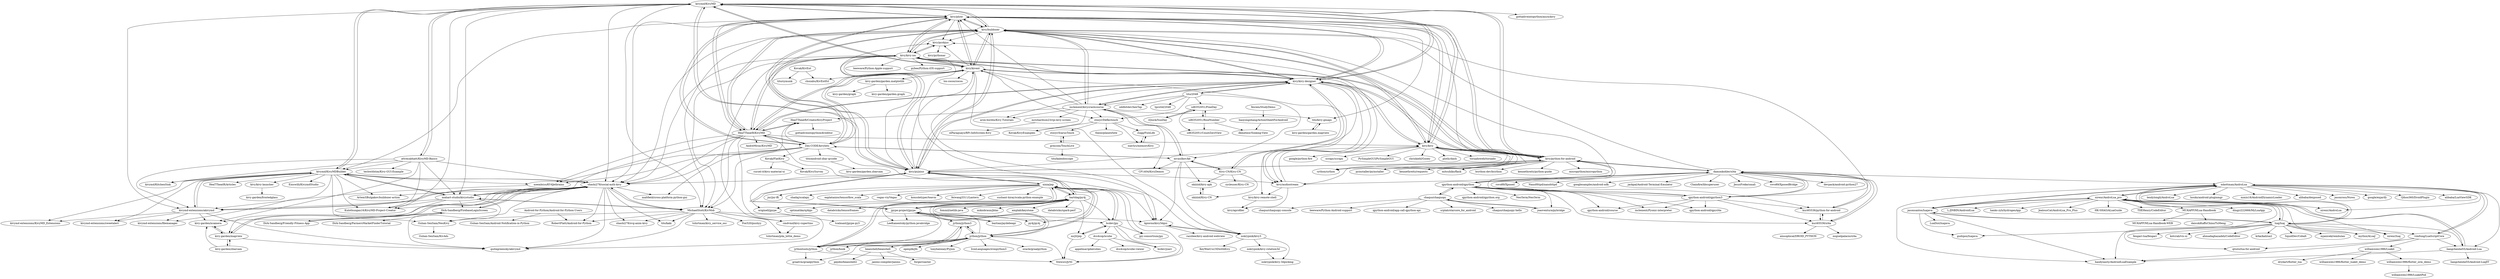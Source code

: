 digraph G {
"kivymd/KivyMD" -> "kivymd/KivyMDBuilder"
"kivymd/KivyMD" -> "kivy/plyer"
"kivymd/KivyMD" -> "kivy/buildozer"
"kivymd/KivyMD" -> "attreyabhatt/KivyMD-Basics"
"kivymd/KivyMD" -> "shashi278/social-auth-kivy"
"kivymd/KivyMD" -> "kivy/kivy"
"kivymd/KivyMD" -> "kivymd-extensions/akivymd"
"kivymd/KivyMD" -> "kivy/kivent"
"kivymd/KivyMD" -> "mahart-studio/kivystudio"
"kivymd/KivyMD" -> "kivy/kivy-designer"
"kivymd/KivyMD" -> "gottadiveintopython/asynckivy"
"kivymd/KivyMD" -> "MichaelStott/KivMob"
"kivymd/KivyMD" -> "kivy/pyjnius"
"kivymd/KivyMD" -> "kivy/python-for-android"
"kivymd/KivyMD" -> "Kulothungan16/KivyMD-Project-Creator"
"kivy/buildozer" -> "kivy/plyer"
"kivy/buildozer" -> "kivy/kivy-ios"
"kivy/buildozer" -> "kivy/pyjnius"
"kivy/buildozer" -> "kivy/python-for-android"
"kivy/buildozer" -> "kivy/kivy-designer"
"kivy/buildozer" -> "kivymd/KivyMD"
"kivy/buildozer" -> "kivy/kivent"
"kivy/buildozer" -> "kivy/kivy"
"kivy/buildozer" -> "HeaTTheatR/KivyMD"
"kivy/buildozer" -> "kivy/audiostream"
"kivy/buildozer" -> "Zen-CODE/kivybits"
"kivy/buildozer" -> "shashi278/social-auth-kivy"
"kivy/buildozer" -> "inclement/kivycrashcourse"
"kivy/buildozer" -> "kivy/pyobjus"
"kivy/buildozer" -> "MichaelStott/KivMob"
"kivy/kivy" -> "kivy/python-for-android"
"kivy/kivy" -> "kivy/buildozer"
"kivy/kivy" -> "kivymd/KivyMD"
"kivy/kivy" -> "pyinstaller/pyinstaller" ["e"=1]
"kivy/kivy" -> "kivy/plyer"
"kivy/kivy" -> "kivy/kivy-designer"
"kivy/kivy" -> "kennethreitz/requests" ["e"=1]
"kivy/kivy" -> "mitsuhiko/flask" ["e"=1]
"kivy/kivy" -> "plotly/dash" ["e"=1]
"kivy/kivy" -> "tornadoweb/tornado" ["e"=1]
"kivy/kivy" -> "google/python-fire" ["e"=1]
"kivy/kivy" -> "cython/cython" ["e"=1]
"kivy/kivy" -> "scrapy/scrapy" ["e"=1]
"kivy/kivy" -> "PySimpleGUI/PySimpleGUI" ["e"=1]
"kivy/kivy" -> "chriskiehl/Gooey" ["e"=1]
"kivy/pyjnius" -> "kivy/plyer"
"kivy/pyjnius" -> "kivy/buildozer"
"kivy/pyjnius" -> "kivy/pyobjus"
"kivy/pyjnius" -> "kivy/python-for-android"
"kivy/pyjnius" -> "kivy/kivy-ios"
"kivy/pyjnius" -> "bartdag/py4j"
"kivy/pyjnius" -> "kivy/kivy-designer"
"kivy/pyjnius" -> "kivy/kivent"
"kivy/pyjnius" -> "kivy/audiostream"
"kivy/pyjnius" -> "kivymd/KivyMD"
"kivy/pyjnius" -> "originell/jpype"
"kivy/pyjnius" -> "jpype-project/jpype"
"kivy/pyjnius" -> "ninia/jep"
"kivy/pyjnius" -> "shashi278/social-auth-kivy"
"kivy/pyjnius" -> "kivy/kivy"
"nirenr/AndroLua_pro" -> "mkottman/AndroLua"
"nirenr/AndroLua_pro" -> "mythoi/ALuaJ"
"nirenr/AndroLua_pro" -> "liangchenhe55/Android-Lua"
"nirenr/AndroLua_pro" -> "HK-SHAO/ALuaGuide"
"nirenr/AndroLua_pro" -> "jasonsantos/luajava"
"nirenr/AndroLua_pro" -> "nirenr/AndroLua"
"nirenr/AndroLua_pro" -> "TIIEHenry/CodeEditor" ["e"=1]
"nirenr/AndroLua_pro" -> "haodynasty/AndroidLuaExample"
"nirenr/AndroLua_pro" -> "dingyi222666/MyLuaApp"
"nirenr/AndroLua_pro" -> "nirenr/luaj"
"nirenr/AndroLua_pro" -> "L-JINBIN/AndroidLua"
"nirenr/AndroLua_pro" -> "MUKAPP/MLua-Handbook"
"nirenr/AndroLua_pro" -> "luaj/luaj"
"nirenr/AndroLua_pro" -> "hanks-zyh/hydrogenApp"
"nirenr/AndroLua_pro" -> "JealousCat/AndroLua_Pro_Plus"
"ninia/jep" -> "bcdev/jpy"
"ninia/jep" -> "shadaj/scalapy" ["e"=1]
"ninia/jep" -> "bartdag/py4j"
"ninia/jep" -> "jpype-project/jpype"
"ninia/jep" -> "jython/jython"
"ninia/jep" -> "kivy/pyjnius"
"ninia/jep" -> "jpy-consortium/jpy"
"ninia/jep" -> "eaplatanios/tensorflow_scala" ["e"=1]
"ninia/jep" -> "vegas-viz/Vegas" ["e"=1]
"ninia/jep" -> "konsoletyper/teavm" ["e"=1]
"ninia/jep" -> "feiwang3311/Lantern" ["e"=1]
"ninia/jep" -> "py4j/py4j"
"ninia/jep" -> "Stewori/JyNI"
"ninia/jep" -> "sushant-hiray/scala-python-example"
"ninia/jep" -> "jnr/jnr-ffi" ["e"=1]
"chaquo/chaquopy" -> "joaoventura/pybridge"
"chaquo/chaquopy" -> "chaquo/chaquopy-hello"
"chaquo/chaquopy" -> "chaquo/chaquopy-console"
"chaquo/chaquopy" -> "beeware/Python-Android-support" ["e"=1]
"chaquo/chaquopy" -> "qpython-android/app-call-qpython-api"
"chaquo/chaquopy" -> "qpython-android/qpython"
"chaquo/chaquopy" -> "srplab/starcore_for_android"
"bartdag/py4j" -> "jpype-project/jpype"
"bartdag/py4j" -> "bcdev/jpy"
"bartdag/py4j" -> "kivy/pyjnius"
"bartdag/py4j" -> "ninia/jep"
"bartdag/py4j" -> "mrj0/jep"
"bartdag/py4j" -> "jythontools/jython"
"bartdag/py4j" -> "originell/jpype"
"bartdag/py4j" -> "fommil/netlib-java" ["e"=1]
"bartdag/py4j" -> "mikiobraun/jblas" ["e"=1]
"bartdag/py4j" -> "amplab/keystone" ["e"=1]
"bartdag/py4j" -> "LeeKamentsky/python-javabridge"
"bartdag/py4j" -> "databricks/spark-perf" ["e"=1]
"bartdag/py4j" -> "jython/jython"
"bartdag/py4j" -> "optimatika/ojAlgo" ["e"=1]
"bartdag/py4j" -> "databricks/tensorframes" ["e"=1]
"kivy/kivy-designer" -> "kivy/buildozer"
"kivy/kivy-designer" -> "kivy/plyer"
"kivy/kivy-designer" -> "kivy/kivent"
"kivy/kivy-designer" -> "kivy/kivy-ios"
"kivy/kivy-designer" -> "kivy/kivy"
"kivy/kivy-designer" -> "inclement/kivycrashcourse"
"kivy/kivy-designer" -> "kivy/pyjnius"
"kivy/kivy-designer" -> "kivy/python-for-android"
"kivy/kivy-designer" -> "Kivy-CN/Kivy-CN"
"kivy/kivy-designer" -> "kivy/kivy-remote-shell"
"kivy/kivy-designer" -> "kivymd/KivyMD"
"kivy/kivy-designer" -> "aron-bordin/Kivy-Tutorials"
"kivy/kivy-designer" -> "kivy/audiostream"
"kivy/kivy-designer" -> "HeaTTheatR/KivyMD"
"kivy/kivy-designer" -> "tito/2048"
"Zen-CODE/kivybits" -> "HeaTTheatR/CreatorKivyProject"
"Zen-CODE/kivybits" -> "kivy/kivent"
"Zen-CODE/kivybits" -> "MichaelStott/KivMob"
"Zen-CODE/kivybits" -> "noembryo/KV4Jetbrains"
"Zen-CODE/kivybits" -> "kivy/plyer"
"Zen-CODE/kivybits" -> "HeaTTheatR/KivyMD"
"Zen-CODE/kivybits" -> "Kovak/FlatKivy"
"Zen-CODE/kivybits" -> "kpiorno/kivy3dgui"
"Zen-CODE/kivybits" -> "shashi278/social-auth-kivy"
"Zen-CODE/kivybits" -> "kivy/buildozer"
"Zen-CODE/kivybits" -> "maltfield/cross-platform-python-gui"
"Zen-CODE/kivybits" -> "tito/android-zbar-qrcode"
"Zen-CODE/kivybits" -> "mvasilkov/kb"
"kivy/python-for-android" -> "kivy/kivy"
"kivy/python-for-android" -> "kivy/buildozer"
"kivy/python-for-android" -> "kivy/plyer"
"kivy/python-for-android" -> "damonkohler/sl4a"
"kivy/python-for-android" -> "kivy/pyjnius"
"kivy/python-for-android" -> "kivy/kivy-designer"
"kivy/python-for-android" -> "kivy/kivy-ios"
"kivy/python-for-android" -> "kivymd/KivyMD"
"kivy/python-for-android" -> "pyinstaller/pyinstaller" ["e"=1]
"kivy/python-for-android" -> "kennethreitz/python-guide" ["e"=1]
"kivy/python-for-android" -> "kennethreitz/requests" ["e"=1]
"kivy/python-for-android" -> "micropython/micropython" ["e"=1]
"kivy/python-for-android" -> "brython-dev/brython" ["e"=1]
"kivy/python-for-android" -> "cython/cython" ["e"=1]
"kivy/python-for-android" -> "mitsuhiko/flask" ["e"=1]
"kuri65536/python-for-android" -> "kuri65536/sl4a"
"kuri65536/python-for-android" -> "damonkohler/sl4a"
"damonkohler/sl4a" -> "kuri65536/sl4a"
"damonkohler/sl4a" -> "kivy/python-for-android"
"damonkohler/sl4a" -> "kuri65536/python-for-android"
"damonkohler/sl4a" -> "qpython-android/qpython"
"damonkohler/sl4a" -> "qpython-android/qpython3"
"damonkohler/sl4a" -> "jackpal/Android-Terminal-Emulator" ["e"=1]
"damonkohler/sl4a" -> "mkottman/AndroLua"
"damonkohler/sl4a" -> "kivy/buildozer"
"damonkohler/sl4a" -> "Chainfire/libsuperuser" ["e"=1]
"damonkohler/sl4a" -> "JesusFreke/smali" ["e"=1]
"damonkohler/sl4a" -> "rovo89/XposedBridge" ["e"=1]
"damonkohler/sl4a" -> "devpack/android-python27"
"damonkohler/sl4a" -> "rovo89/Xposed" ["e"=1]
"damonkohler/sl4a" -> "NanoHttpd/nanohttpd" ["e"=1]
"damonkohler/sl4a" -> "googlesamples/android-ndk" ["e"=1]
"kuri65536/sl4a" -> "kuri65536/python-for-android"
"kuri65536/sl4a" -> "damonkohler/sl4a"
"kuri65536/sl4a" -> "ainsophical/DROID_PYTHON"
"kuri65536/sl4a" -> "miguelpalacio/sl4a"
"qpython-android/qpython3" -> "qpython-android/qpython"
"qpython-android/qpython3" -> "damonkohler/sl4a"
"qpython-android/qpython3" -> "qpython-android/qpysl4a"
"qpython-android/qpython3" -> "kuri65536/python-for-android"
"qpython-android/qpython3" -> "kuri65536/sl4a"
"qpython-android/qpython3" -> "kivy/buildozer"
"qpython-android/qpython3" -> "qpython-android/course"
"qpython-android/qpython3" -> "kivy/python-for-android"
"qpython-android/qpython3" -> "inclement/Pyonic-interpreter"
"vimfung/LuaScriptCore" -> "haodynasty/AndroidLuaExample"
"vimfung/LuaScriptCore" -> "mkottman/AndroLua"
"vimfung/LuaScriptCore" -> "liangchenhe55/Android-Lua"
"vimfung/LuaScriptCore" -> "qtiuto/lua-for-android"
"vimfung/LuaScriptCore" -> "williamwen1986/Luakit"
"jpype-project/jpype" -> "bartdag/py4j"
"jpype-project/jpype" -> "baztian/jaydebeapi"
"jpype-project/jpype" -> "ninia/jep"
"jpype-project/jpype" -> "kivy/pyjnius"
"jpype-project/jpype" -> "jython/jython3"
"jpype-project/jpype" -> "bcdev/jpy"
"jpype-project/jpype" -> "LeeKamentsky/python-javabridge"
"jpype-project/jpype" -> "py4j/py4j"
"jpype-project/jpype" -> "jythontools/jython"
"jasonsantos/luajava" -> "mkottman/AndroLua"
"jasonsantos/luajava" -> "luaj/luaj"
"jasonsantos/luajava" -> "haodynasty/AndroidLuaExample"
"jasonsantos/luajava" -> "nirenr/AndroLua_pro"
"jasonsantos/luajava" -> "LuaDist/luajava"
"jasonsantos/luajava" -> "gudzpoz/luajava"
"mkottman/AndroLua" -> "nirenr/AndroLua_pro"
"mkottman/AndroLua" -> "jasonsantos/luajava"
"mkottman/AndroLua" -> "alibaba/LuaViewSDK" ["e"=1]
"mkottman/AndroLua" -> "vimfung/LuaScriptCore"
"mkottman/AndroLua" -> "luaj/luaj"
"mkottman/AndroLua" -> "liangchenhe55/Android-Lua"
"mkottman/AndroLua" -> "lendylongli/AndroLua"
"mkottman/AndroLua" -> "houkx/android-pluginmgr" ["e"=1]
"mkottman/AndroLua" -> "haodynasty/AndroidLuaExample"
"mkottman/AndroLua" -> "mmin18/AndroidDynamicLoader" ["e"=1]
"mkottman/AndroLua" -> "alibaba/dexposed" ["e"=1]
"mkottman/AndroLua" -> "jasonross/Nuwa" ["e"=1]
"mkottman/AndroLua" -> "google/enjarify" ["e"=1]
"mkottman/AndroLua" -> "nirenr/AndroLua"
"mkottman/AndroLua" -> "Qihoo360/DroidPlugin" ["e"=1]
"kivy/kivent" -> "kivy/buildozer"
"kivy/kivent" -> "kivy/plyer"
"kivy/kivent" -> "kivy/kivy-designer"
"kivy/kivent" -> "kpiorno/kivy3dgui"
"kivy/kivent" -> "kivy/kivy-ios"
"kivy/kivent" -> "chozabu/KivEntEd"
"kivy/kivent" -> "Zen-CODE/kivybits"
"kivy/kivent" -> "kivymd/KivyMD"
"kivy/kivent" -> "nskrypnik/kivy3"
"kivy/kivent" -> "kivy/audiostream"
"kivy/kivent" -> "stocyr/Deflectouch"
"kivy/kivent" -> "HeaTTheatR/KivyMD"
"kivy/kivent" -> "los-cocos/cocos" ["e"=1]
"kivy/kivent" -> "kivy/pyobjus"
"kivy/kivent" -> "kivy-garden/garden.matplotlib"
"originell/jpype" -> "tcalmant/jpype-py3"
"kivy/plyer" -> "kivy/buildozer"
"kivy/plyer" -> "kivy/pyjnius"
"kivy/plyer" -> "kivymd/KivyMD"
"kivy/plyer" -> "kivy/kivy-ios"
"kivy/plyer" -> "kivy/kivent"
"kivy/plyer" -> "kivy/kivy-designer"
"kivy/plyer" -> "shashi278/social-auth-kivy"
"kivy/plyer" -> "kivy/python-for-android"
"kivy/plyer" -> "HeaTTheatR/KivyMD"
"kivy/plyer" -> "kivy/kivy"
"kivy/plyer" -> "kivy/pyobjus"
"kivy/plyer" -> "Zen-CODE/kivybits"
"kivy/plyer" -> "kivy/audiostream"
"kivy/plyer" -> "kivymd/KivyMDBuilder"
"kivy/plyer" -> "tito/kivy-gmaps"
"beanshell/beanshell" -> "forge/roaster" ["e"=1]
"beanshell/beanshell" -> "pejobo/beanshell2"
"beanshell/beanshell" -> "janino-compiler/janino" ["e"=1]
"kivy-garden/zbarcam" -> "kivy-garden/mapview"
"kivy-garden/zbarcam" -> "kivy-garden/xcamera"
"kivymd-extensions/akivymd" -> "kivymd-extensions/sweetalert"
"kivymd-extensions/akivymd" -> "kivymd-extensions/filemanager"
"kivymd-extensions/akivymd" -> "quitegreensky/akivymd"
"kivymd-extensions/akivymd" -> "shashi278/social-auth-kivy"
"kivymd-extensions/akivymd" -> "kivy-garden/xcamera"
"kivymd-extensions/akivymd" -> "kivymd-extensions/KivyMD_Extensions"
"kivymd-extensions/akivymd" -> "kivymd/KivyMDBuilder"
"HeaTTheatR/CreatorKivyProject" -> "HeaTTheatR/KivyMD"
"HeaTTheatR/CreatorKivyProject" -> "noembryo/KV4Jetbrains"
"HeaTTheatR/CreatorKivyProject" -> "gottadiveintopython/kveditor"
"mrichardson23/rpi-kivy-screen" -> "elParaguayo/RPi-InfoScreen-Kivy"
"cmdvmd/kivy-cupertino" -> "tshirtman/p4a_lottie_demo"
"qpython-android/qpython" -> "qpython-android/qpython3"
"qpython-android/qpython" -> "damonkohler/sl4a"
"qpython-android/qpython" -> "kuri65536/sl4a"
"qpython-android/qpython" -> "kuri65536/python-for-android"
"qpython-android/qpython" -> "chaquo/chaquopy"
"qpython-android/qpython" -> "kivy/python-for-android"
"qpython-android/qpython" -> "inclement/Pyonic-interpreter"
"qpython-android/qpython" -> "qpython-android/course"
"qpython-android/qpython" -> "qpython-android/qpysl4a"
"qpython-android/qpython" -> "joaoventura/pybridge"
"qpython-android/qpython" -> "qpython-android/qpython.org"
"qpython-android/qpython" -> "NeoTerm/NeoTerm" ["e"=1]
"baoyongzhang/ActionSheetForAndroid" -> "dkmeteor/Sinking-View"
"HeaTTheatR/KivyMD" -> "HeaTTheatR/CreatorKivyProject"
"HeaTTheatR/KivyMD" -> "MichaelStott/KivMob"
"HeaTTheatR/KivyMD" -> "kivy/buildozer"
"HeaTTheatR/KivyMD" -> "kivy/plyer"
"HeaTTheatR/KivyMD" -> "shashi278/social-auth-kivy"
"HeaTTheatR/KivyMD" -> "mahart-studio/kivystudio"
"HeaTTheatR/KivyMD" -> "AndreMiras/KivyMD"
"HeaTTheatR/KivyMD" -> "kivy/kivent"
"HeaTTheatR/KivyMD" -> "noembryo/KV4Jetbrains"
"HeaTTheatR/KivyMD" -> "Zen-CODE/kivybits"
"HeaTTheatR/KivyMD" -> "kpiorno/kivy3dgui"
"HeaTTheatR/KivyMD" -> "kivy/kivy-ios"
"HeaTTheatR/KivyMD" -> "quitegreensky/akivymd"
"HeaTTheatR/KivyMD" -> "kivy/kivy-designer"
"HeaTTheatR/KivyMD" -> "kivy/kivy"
"feicien/StudyDemo" -> "baoyongzhang/ActionSheetForAndroid"
"MUKAPP/MLua-Handbook" -> "daisukiKaffuChino/TuMeng"
"MUKAPP/MLua-Handbook" -> "MUKAPP/MLua-Handbook-WEB"
"mvasilkov/kb" -> "kpiorno/kivy3dgui"
"mvasilkov/kb" -> "inclement/kivycrashcourse"
"mvasilkov/kb" -> "Kivy-CN/Kivy-CN"
"mvasilkov/kb" -> "CP1404/KivyDemos"
"mvasilkov/kb" -> "nkiiiiid/kivy-apk"
"mvasilkov/kb" -> "Zen-CODE/kivybits"
"mvasilkov/kb" -> "nskrypnik/kivy3"
"tito/2048" -> "tpcstld/2048" ["e"=1]
"tito/2048" -> "kivy/kivy-designer"
"tito/2048" -> "inclement/kivycrashcourse"
"tito/2048" -> "sd6352051/FineDay"
"tito/2048" -> "oddbitdev/hexTap"
"tito/2048" -> "mvasilkov/kb"
"tito/2048" -> "stocyr/Deflectouch"
"kivymd/KivyMDBuilder" -> "kivymd-extensions/akivymd"
"kivymd/KivyMDBuilder" -> "shashi278/social-auth-kivy"
"kivymd/KivyMDBuilder" -> "kivymd/KivyMD"
"kivymd/KivyMDBuilder" -> "kivymd-extensions/filemanager"
"kivymd/KivyMDBuilder" -> "kivymd/KitchenSink"
"kivymd/KivyMDBuilder" -> "mahart-studio/kivystudio"
"kivymd/KivyMDBuilder" -> "kivymd-extensions/sweetalert"
"kivymd/KivyMDBuilder" -> "Guhan-SenSam/NeuKivy"
"kivymd/KivyMDBuilder" -> "noembryo/KV4Jetbrains"
"kivymd/KivyMDBuilder" -> "kivy/kivy-launcher"
"kivymd/KivyMDBuilder" -> "HeaTTheatR/Articles"
"kivymd/KivyMDBuilder" -> "kivymd-extensions/KivyMD_Extensions"
"kivymd/KivyMDBuilder" -> "ArtemSBulgakov/buildozer-action"
"kivymd/KivyMDBuilder" -> "Kulothungan16/KivyMD-Project-Creator"
"kivymd/KivyMDBuilder" -> "Einswilli/KivymdStudio"
"jython/jython" -> "jython/jython3"
"jython/jython" -> "jythontools/jython"
"jython/jython" -> "ninia/jep"
"jython/jython" -> "graalvm/graalpython" ["e"=1]
"jython/jython" -> "jpype-project/jpype"
"jython/jython" -> "bartdag/py4j"
"jython/jython" -> "oracle/graalpython" ["e"=1]
"jython/jython" -> "openjdk/jfx" ["e"=1]
"jython/jython" -> "Stewori/JyNI"
"jython/jython" -> "jython/book"
"jython/jython" -> "tonybaloney/Pyjion" ["e"=1]
"jython/jython" -> "beanshell/beanshell"
"jython/jython" -> "IronLanguages/ironpython3" ["e"=1]
"tito/kivy-gmaps" -> "kivy-garden/garden.mapview"
"Dirk-Sandberg/FirebaseLoginScreen" -> "shashi278/social-auth-kivy"
"Dirk-Sandberg/FirebaseLoginScreen" -> "Dirk-Sandberg/Friendly-Fitness-App"
"Dirk-Sandberg/FirebaseLoginScreen" -> "Dirk-Sandberg/FarmersMarketFinderTutorial"
"shashi278/social-auth-kivy" -> "quitegreensky/akivymd"
"shashi278/social-auth-kivy" -> "MichaelStott/KivMob"
"shashi278/social-auth-kivy" -> "kivymd-extensions/akivymd"
"shashi278/social-auth-kivy" -> "kivy-garden/mapview"
"shashi278/social-auth-kivy" -> "Dirk-Sandberg/FirebaseLoginScreen"
"shashi278/social-auth-kivy" -> "Kulothungan16/KivyMD-Project-Creator"
"shashi278/social-auth-kivy" -> "mahart-studio/kivystudio"
"shashi278/social-auth-kivy" -> "ArtemSBulgakov/buildozer-action"
"shashi278/social-auth-kivy" -> "kivymd/KivyMDBuilder"
"shashi278/social-auth-kivy" -> "Guhan-SenSam/NeuKivy"
"shashi278/social-auth-kivy" -> "shashi278/svg-anim-kivy"
"shashi278/social-auth-kivy" -> "kivy-garden/xcamera"
"shashi278/social-auth-kivy" -> "RobertFlatt/Android-for-Python"
"shashi278/social-auth-kivy" -> "tito/kaki"
"shashi278/social-auth-kivy" -> "maltfield/cross-platform-python-gui"
"luaj/luaj" -> "jasonsantos/luajava"
"luaj/luaj" -> "mkottman/AndroLua"
"luaj/luaj" -> "mjanicek/rembulan"
"luaj/luaj" -> "nirenr/AndroLua_pro"
"luaj/luaj" -> "nirenr/luaj"
"luaj/luaj" -> "vimfung/LuaScriptCore"
"luaj/luaj" -> "fengari-lua/fengari" ["e"=1]
"luaj/luaj" -> "gudzpoz/luajava"
"luaj/luaj" -> "mythoi/ALuaJ"
"luaj/luaj" -> "kotcrab/vis-ui" ["e"=1]
"luaj/luaj" -> "ahmadaghazadeh/CodeEditor" ["e"=1]
"luaj/luaj" -> "krka/kahlua2"
"luaj/luaj" -> "liangchenhe55/Android-Lua"
"luaj/luaj" -> "SquidDev/Cobalt" ["e"=1]
"luaj/luaj" -> "qtiuto/lua-for-android"
"jython/jython3" -> "jythontools/jython"
"jython/jython3" -> "jython/jython"
"jython/jython3" -> "jython/book"
"inclement/kivycrashcourse" -> "mvasilkov/kb"
"inclement/kivycrashcourse" -> "kivy/kivy-designer"
"inclement/kivycrashcourse" -> "CP1404/KivyDemos"
"inclement/kivycrashcourse" -> "stocyr/Deflectouch"
"inclement/kivycrashcourse" -> "aron-bordin/Kivy-Tutorials"
"inclement/kivycrashcourse" -> "tito/kivy-gmaps"
"inclement/kivycrashcourse" -> "mrichardson23/rpi-kivy-screen"
"inclement/kivycrashcourse" -> "kivy/buildozer"
"inclement/kivycrashcourse" -> "kivy/plyer"
"inclement/kivycrashcourse" -> "kivy/kivent"
"inclement/kivycrashcourse" -> "HeaTTheatR/CreatorKivyProject"
"inclement/kivycrashcourse" -> "Kovak/KivyExamples"
"jythontools/jython" -> "jython/jython3"
"jythontools/jython" -> "Stewori/JyNI"
"jythontools/jython" -> "jython/jython"
"jythontools/jython" -> "bartdag/py4j"
"jythontools/jython" -> "graalvm/graalpython" ["e"=1]
"kivy/audiostream" -> "kivy/pyobjus"
"kivy/audiostream" -> "kivy/aprofiler"
"kivy/audiostream" -> "kivy/kivy-remote-shell"
"kivy/kivy-ios" -> "kivy/buildozer"
"kivy/kivy-ios" -> "kivy/pyobjus"
"kivy/kivy-ios" -> "kivy/plyer"
"kivy/kivy-ios" -> "kivy/kivent"
"kivy/kivy-ios" -> "kivy/kivy-designer"
"kivy/kivy-ios" -> "kivy/pyjnius"
"kivy/kivy-ios" -> "MichaelStott/KivMob"
"kivy/kivy-ios" -> "shashi278/social-auth-kivy"
"kivy/kivy-ios" -> "beeware/Python-Apple-support" ["e"=1]
"kivy/kivy-ios" -> "HeaTTheatR/KivyMD"
"kivy/kivy-ios" -> "kivy/audiostream"
"kivy/kivy-ios" -> "kivy/python-for-android"
"kivy/kivy-ios" -> "pybee/Python-iOS-support" ["e"=1]
"kivy/kivy-ios" -> "cmdvmd/kivy-cupertino"
"kivy/kivy-ios" -> "nskrypnik/kivy3"
"kivy/kivy-remote-shell" -> "kivy/aprofiler"
"kivy/pyobjus" -> "kivy/kivy-ios"
"kivy/pyobjus" -> "kivy/pythonar"
"Kivy-CN/Kivy-CN" -> "nkiiiiid/kivy-apk"
"Kivy-CN/Kivy-CN" -> "cycleuser/Kivy-CN"
"Kivy-CN/Kivy-CN" -> "nkiiiiid/Kivy-CN"
"Kivy-CN/Kivy-CN" -> "mvasilkov/kb"
"Kivy-CN/Kivy-CN" -> "kivy/kivy-designer"
"williamwen1986/Luakit" -> "williamwen1986/flutter_luakit_demo"
"williamwen1986/Luakit" -> "williamwen1986/flutter_orm_demo"
"williamwen1986/Luakit" -> "drydart/flutter_lua"
"kivy-garden/garden.matplotlib" -> "kivy-garden/graph"
"kivy-garden/garden.matplotlib" -> "kivy-garden/garden.graph"
"attreyabhatt/KivyMD-Basics" -> "kivymd/KivyMD"
"attreyabhatt/KivyMD-Basics" -> "shashi278/social-auth-kivy"
"attreyabhatt/KivyMD-Basics" -> "kivymd/KivyMDBuilder"
"attreyabhatt/KivyMD-Basics" -> "mahart-studio/kivystudio"
"attreyabhatt/KivyMD-Basics" -> "kivymd-extensions/akivymd"
"attreyabhatt/KivyMD-Basics" -> "kivy-garden/xcamera"
"attreyabhatt/KivyMD-Basics" -> "Kulothungan16/KivyMD-Project-Creator"
"attreyabhatt/KivyMD-Basics" -> "kivymd/KitchenSink"
"attreyabhatt/KivyMD-Basics" -> "techwithtim/Kivy-GUI-Example" ["e"=1]
"nskrypnik/kivy3" -> "nskrypnik/kivy-rotation3d"
"nskrypnik/kivy3" -> "KeyWeeUsr/3DwithKivy"
"nskrypnik/kivy3" -> "nskrypnik/kivy-3dpicking"
"nskrypnik/kivy3" -> "kpiorno/kivy3dgui"
"sd6352051/FineDay" -> "sd6352051/CountZeroView"
"sd6352051/FineDay" -> "iQuick/SunDay"
"sd6352051/FineDay" -> "sd6352051/RiseNumber"
"sd6352051/RiseNumber" -> "dkmeteor/Sinking-View"
"sd6352051/RiseNumber" -> "sd6352051/CountZeroView"
"sd6352051/RiseNumber" -> "sd6352051/FineDay"
"mahart-studio/kivystudio" -> "shashi278/social-auth-kivy"
"mahart-studio/kivystudio" -> "MichaelStott/KivMob"
"mahart-studio/kivystudio" -> "kivymd-extensions/akivymd"
"mahart-studio/kivystudio" -> "Kulothungan16/KivyMD-Project-Creator"
"mahart-studio/kivystudio" -> "quitegreensky/akivymd"
"mahart-studio/kivystudio" -> "kivymd/KivyMDBuilder"
"mahart-studio/kivystudio" -> "kivy-garden/mapview"
"mahart-studio/kivystudio" -> "Dirk-Sandberg/FirebaseLoginScreen"
"iQuick/SunDay" -> "sd6352051/FineDay"
"liangchenhe55/Android-Lua" -> "haodynasty/AndroidLuaExample"
"liangchenhe55/Android-Lua" -> "liangchenhe55/Android-LuaJIT"
"liangchenhe55/Android-Lua" -> "nirenr/AndroLua_pro"
"Android-for-Python/Android-for-Python-Users" -> "RobertFlatt/Android-for-Python"
"Android-for-Python/Android-for-Python-Users" -> "Guhan-SenSam/Android-Notification-in-Python"
"dcs4cop/xcube" -> "bcdev/jzarr"
"dcs4cop/xcube" -> "dcs4cop/xcube-viewer"
"dcs4cop/xcube" -> "appelmar/gdalcubes" ["e"=1]
"kivy-garden/mapview" -> "kivy-garden/xcamera"
"kivy-garden/mapview" -> "kivy-garden/zbarcam"
"kivy-garden/mapview" -> "shashi278/social-auth-kivy"
"kivy-garden/mapview" -> "quitegreensky/akivymd"
"nkiiiiid/Kivy-CN" -> "nkiiiiid/kivy-apk"
"tito/android-zbar-qrcode" -> "kivy-garden/garden.zbarcam"
"kivy/kivy-launcher" -> "kivy-garden/frostedglass"
"Guhan-SenSam/NeuKivy" -> "Guhan-SenSam/KivAds"
"kivy-garden/xcamera" -> "kivy-garden/mapview"
"noembryo/KV4Jetbrains" -> "kivymd-extensions/akivymd"
"Dirk-Sandberg/Friendly-Fitness-App" -> "Dirk-Sandberg/FirebaseLoginScreen"
"joaoventura/pybridge" -> "chaquo/chaquopy"
"Kovak/KivEnt" -> "tito/cymunk"
"Kovak/KivEnt" -> "chozabu/KivEntEd"
"baztian/jaydebeapi" -> "jpype-project/jpype"
"bcdev/jpy" -> "bcdev/jzarr"
"bcdev/jpy" -> "dcs4cop/xcube"
"bcdev/jpy" -> "jpy-consortium/jpy"
"bcdev/jpy" -> "Stewori/JyNI"
"bcdev/jpy" -> "mrj0/jep"
"bcdev/jpy" -> "ninia/jep"
"kivy-garden/garden.mapview" -> "tito/kivy-gmaps"
"MichaelStott/KivMob" -> "shashi278/social-auth-kivy"
"MichaelStott/KivMob" -> "quitegreensky/akivymd"
"MichaelStott/KivMob" -> "RobertFlatt/Android-for-Python"
"MichaelStott/KivMob" -> "shashi278/svg-anim-kivy"
"MichaelStott/KivMob" -> "mahart-studio/kivystudio"
"MichaelStott/KivMob" -> "kpiorno/kivy3dgui"
"MichaelStott/KivMob" -> "tshirtman/kivy_service_osc"
"MichaelStott/KivMob" -> "cmdvmd/kivy-cupertino"
"MichaelStott/KivMob" -> "Fox520/pushyy"
"MichaelStott/KivMob" -> "Guhan-SenSam/NeuKivy"
"MichaelStott/KivMob" -> "tshirtman/p4a_lottie_demo"
"MichaelStott/KivMob" -> "tito/kaki"
"stocyr/IcarusTouch" -> "grmcom/TouchLive"
"kpiorno/kivy3dgui" -> "nskrypnik/kivy3"
"kpiorno/kivy3dgui" -> "razzbee/kivy-android-webview"
"Zogg/FishLife" -> "niavlys/memoryKivy"
"niavlys/memoryKivy" -> "Zogg/FishLife"
"stocyr/Deflectouch" -> "Zogg/FishLife"
"stocyr/Deflectouch" -> "niavlys/memoryKivy"
"stocyr/Deflectouch" -> "stocyr/IcarusTouch"
"stocyr/Deflectouch" -> "Kovak/KivyExamples"
"stocyr/Deflectouch" -> "theoo/planewhite"
"Kovak/FlatKivy" -> "curzel-it/kivy-material-ui"
"Kovak/FlatKivy" -> "Kovak/KivySurvey"
"grmcom/TouchLive" -> "stocyr/IcarusTouch"
"grmcom/TouchLive" -> "tito/kaleidoscope"
"nkiiiiid/kivy-apk" -> "nkiiiiid/Kivy-CN"
"nskrypnik/kivy-rotation3d" -> "nskrypnik/kivy-3dpicking"
"mrj0/jep" -> "bcdev/jpy"
"mrj0/jep" -> "Stewori/JyNI"
"williamwen1986/flutter_orm_demo" -> "williamwen1986/LuakitPod"
"kivymd/KivyMD" ["l"="22.583,5.52"]
"kivymd/KivyMDBuilder" ["l"="22.518,5.544"]
"kivy/plyer" ["l"="22.604,5.498"]
"kivy/buildozer" ["l"="22.629,5.496"]
"attreyabhatt/KivyMD-Basics" ["l"="22.525,5.527"]
"shashi278/social-auth-kivy" ["l"="22.557,5.548"]
"kivy/kivy" ["l"="22.566,5.448"]
"kivymd-extensions/akivymd" ["l"="22.53,5.548"]
"kivy/kivent" ["l"="22.608,5.475"]
"mahart-studio/kivystudio" ["l"="22.543,5.553"]
"kivy/kivy-designer" ["l"="22.624,5.463"]
"gottadiveintopython/asynckivy" ["l"="22.515,5.504"]
"MichaelStott/KivMob" ["l"="22.571,5.54"]
"kivy/pyjnius" ["l"="22.628,5.557"]
"kivy/python-for-android" ["l"="22.676,5.508"]
"Kulothungan16/KivyMD-Project-Creator" ["l"="22.539,5.533"]
"kivy/kivy-ios" ["l"="22.617,5.517"]
"HeaTTheatR/KivyMD" ["l"="22.574,5.499"]
"kivy/audiostream" ["l"="22.648,5.487"]
"Zen-CODE/kivybits" ["l"="22.571,5.482"]
"inclement/kivycrashcourse" ["l"="22.629,5.427"]
"kivy/pyobjus" ["l"="22.64,5.527"]
"pyinstaller/pyinstaller" ["l"="23.099,4.166"]
"kennethreitz/requests" ["l"="22.646,4.28"]
"mitsuhiko/flask" ["l"="22.586,4.284"]
"plotly/dash" ["l"="23.181,4.489"]
"tornadoweb/tornado" ["l"="22.662,4.146"]
"google/python-fire" ["l"="23.073,4.23"]
"cython/cython" ["l"="23.05,4.293"]
"scrapy/scrapy" ["l"="22.724,4.445"]
"PySimpleGUI/PySimpleGUI" ["l"="23.351,4.134"]
"chriskiehl/Gooey" ["l"="23.239,4.206"]
"bartdag/py4j" ["l"="22.65,5.652"]
"originell/jpype" ["l"="22.672,5.612"]
"jpype-project/jpype" ["l"="22.642,5.675"]
"ninia/jep" ["l"="22.62,5.659"]
"nirenr/AndroLua_pro" ["l"="23.028,5.605"]
"mkottman/AndroLua" ["l"="22.996,5.601"]
"mythoi/ALuaJ" ["l"="23.054,5.58"]
"liangchenhe55/Android-Lua" ["l"="23.038,5.627"]
"HK-SHAO/ALuaGuide" ["l"="22.993,5.633"]
"jasonsantos/luajava" ["l"="23.033,5.581"]
"nirenr/AndroLua" ["l"="23,5.576"]
"TIIEHenry/CodeEditor" ["l"="-29.338,-23.219"]
"haodynasty/AndroidLuaExample" ["l"="23.018,5.624"]
"dingyi222666/MyLuaApp" ["l"="23.068,5.625"]
"nirenr/luaj" ["l"="23.07,5.588"]
"L-JINBIN/AndroidLua" ["l"="23.01,5.643"]
"MUKAPP/MLua-Handbook" ["l"="23.032,5.553"]
"luaj/luaj" ["l"="23.058,5.603"]
"hanks-zyh/hydrogenApp" ["l"="23.013,5.667"]
"JealousCat/AndroLua_Pro_Plus" ["l"="23.016,5.576"]
"bcdev/jpy" ["l"="22.608,5.7"]
"shadaj/scalapy" ["l"="9.666,25.037"]
"jython/jython" ["l"="22.665,5.707"]
"jpy-consortium/jpy" ["l"="22.585,5.692"]
"eaplatanios/tensorflow_scala" ["l"="9.672,24.95"]
"vegas-viz/Vegas" ["l"="9.649,24.966"]
"konsoletyper/teavm" ["l"="-11.477,41.641"]
"feiwang3311/Lantern" ["l"="9.546,25.05"]
"py4j/py4j" ["l"="22.593,5.676"]
"Stewori/JyNI" ["l"="22.637,5.705"]
"sushant-hiray/scala-python-example" ["l"="22.59,5.655"]
"jnr/jnr-ffi" ["l"="9.001,21.633"]
"chaquo/chaquopy" ["l"="22.86,5.446"]
"joaoventura/pybridge" ["l"="22.852,5.47"]
"chaquo/chaquopy-hello" ["l"="22.867,5.41"]
"chaquo/chaquopy-console" ["l"="22.894,5.454"]
"beeware/Python-Android-support" ["l"="24.388,5.537"]
"qpython-android/app-call-qpython-api" ["l"="22.884,5.419"]
"qpython-android/qpython" ["l"="22.802,5.48"]
"srplab/starcore_for_android" ["l"="22.895,5.434"]
"mrj0/jep" ["l"="22.616,5.72"]
"jythontools/jython" ["l"="22.681,5.683"]
"fommil/netlib-java" ["l"="7.424,19.668"]
"mikiobraun/jblas" ["l"="7.4,19.641"]
"amplab/keystone" ["l"="11.227,24.137"]
"LeeKamentsky/python-javabridge" ["l"="22.625,5.687"]
"databricks/spark-perf" ["l"="11.299,24.054"]
"optimatika/ojAlgo" ["l"="7.381,19.653"]
"databricks/tensorframes" ["l"="11.16,24.022"]
"Kivy-CN/Kivy-CN" ["l"="22.589,5.388"]
"kivy/kivy-remote-shell" ["l"="22.666,5.456"]
"aron-bordin/Kivy-Tutorials" ["l"="22.65,5.415"]
"tito/2048" ["l"="22.614,5.368"]
"HeaTTheatR/CreatorKivyProject" ["l"="22.545,5.479"]
"noembryo/KV4Jetbrains" ["l"="22.534,5.506"]
"Kovak/FlatKivy" ["l"="22.502,5.415"]
"kpiorno/kivy3dgui" ["l"="22.594,5.462"]
"maltfield/cross-platform-python-gui" ["l"="22.583,5.551"]
"tito/android-zbar-qrcode" ["l"="22.49,5.463"]
"mvasilkov/kb" ["l"="22.598,5.412"]
"damonkohler/sl4a" ["l"="22.78,5.532"]
"kennethreitz/python-guide" ["l"="22.629,4.329"]
"micropython/micropython" ["l"="-35.6,39.933"]
"brython-dev/brython" ["l"="24.138,5.514"]
"kuri65536/python-for-android" ["l"="22.8,5.51"]
"kuri65536/sl4a" ["l"="22.818,5.523"]
"qpython-android/qpython3" ["l"="22.757,5.496"]
"jackpal/Android-Terminal-Emulator" ["l"="-25.852,-20.959"]
"Chainfire/libsuperuser" ["l"="-25.821,-21.012"]
"JesusFreke/smali" ["l"="49.079,0.719"]
"rovo89/XposedBridge" ["l"="49.115,0.767"]
"devpack/android-python27" ["l"="22.81,5.575"]
"rovo89/Xposed" ["l"="49.027,0.774"]
"NanoHttpd/nanohttpd" ["l"="48.761,0.801"]
"googlesamples/android-ndk" ["l"="48.746,0.73"]
"ainsophical/DROID_PYTHON" ["l"="22.847,5.544"]
"miguelpalacio/sl4a" ["l"="22.85,5.524"]
"qpython-android/qpysl4a" ["l"="22.773,5.471"]
"qpython-android/course" ["l"="22.779,5.484"]
"inclement/Pyonic-interpreter" ["l"="22.781,5.455"]
"vimfung/LuaScriptCore" ["l"="23.045,5.648"]
"qtiuto/lua-for-android" ["l"="23.081,5.64"]
"williamwen1986/Luakit" ["l"="23.096,5.705"]
"baztian/jaydebeapi" ["l"="22.644,5.735"]
"jython/jython3" ["l"="22.695,5.709"]
"LuaDist/luajava" ["l"="23.048,5.555"]
"gudzpoz/luajava" ["l"="23.066,5.569"]
"alibaba/LuaViewSDK" ["l"="-51.058,-0.045"]
"lendylongli/AndroLua" ["l"="22.962,5.604"]
"houkx/android-pluginmgr" ["l"="48.746,0.866"]
"mmin18/AndroidDynamicLoader" ["l"="48.676,0.856"]
"alibaba/dexposed" ["l"="48.798,0.848"]
"jasonross/Nuwa" ["l"="48.691,0.917"]
"google/enjarify" ["l"="48.857,0.79"]
"Qihoo360/DroidPlugin" ["l"="48.716,0.888"]
"chozabu/KivEntEd" ["l"="22.518,5.436"]
"nskrypnik/kivy3" ["l"="22.597,5.435"]
"stocyr/Deflectouch" ["l"="22.646,5.358"]
"los-cocos/cocos" ["l"="24.077,37.179"]
"kivy-garden/garden.matplotlib" ["l"="22.697,5.428"]
"tcalmant/jpype-py3" ["l"="22.704,5.624"]
"tito/kivy-gmaps" ["l"="22.662,5.431"]
"beanshell/beanshell" ["l"="22.686,5.79"]
"forge/roaster" ["l"="9.116,21.39"]
"pejobo/beanshell2" ["l"="22.695,5.822"]
"janino-compiler/janino" ["l"="9.093,21.598"]
"kivy-garden/zbarcam" ["l"="22.506,5.6"]
"kivy-garden/mapview" ["l"="22.531,5.581"]
"kivy-garden/xcamera" ["l"="22.522,5.568"]
"kivymd-extensions/sweetalert" ["l"="22.494,5.54"]
"kivymd-extensions/filemanager" ["l"="22.494,5.552"]
"quitegreensky/akivymd" ["l"="22.557,5.563"]
"kivymd-extensions/KivyMD_Extensions" ["l"="22.495,5.564"]
"gottadiveintopython/kveditor" ["l"="22.515,5.466"]
"mrichardson23/rpi-kivy-screen" ["l"="22.689,5.364"]
"elParaguayo/RPi-InfoScreen-Kivy" ["l"="22.717,5.339"]
"cmdvmd/kivy-cupertino" ["l"="22.563,5.527"]
"tshirtman/p4a_lottie_demo" ["l"="22.549,5.523"]
"qpython-android/qpython.org" ["l"="22.819,5.446"]
"NeoTerm/NeoTerm" ["l"="-7.356,-46.671"]
"baoyongzhang/ActionSheetForAndroid" ["l"="22.553,5.097"]
"dkmeteor/Sinking-View" ["l"="22.562,5.143"]
"AndreMiras/KivyMD" ["l"="22.51,5.484"]
"feicien/StudyDemo" ["l"="22.545,5.058"]
"daisukiKaffuChino/TuMeng" ["l"="23.03,5.528"]
"MUKAPP/MLua-Handbook-WEB" ["l"="23.044,5.535"]
"CP1404/KivyDemos" ["l"="22.626,5.395"]
"nkiiiiid/kivy-apk" ["l"="22.571,5.368"]
"tpcstld/2048" ["l"="-26.263,-22.954"]
"sd6352051/FineDay" ["l"="22.587,5.247"]
"oddbitdev/hexTap" ["l"="22.606,5.328"]
"kivymd/KitchenSink" ["l"="22.488,5.524"]
"Guhan-SenSam/NeuKivy" ["l"="22.543,5.573"]
"kivy/kivy-launcher" ["l"="22.466,5.587"]
"HeaTTheatR/Articles" ["l"="22.464,5.539"]
"ArtemSBulgakov/buildozer-action" ["l"="22.509,5.576"]
"Einswilli/KivymdStudio" ["l"="22.476,5.556"]
"graalvm/graalpython" ["l"="6.76,21.354"]
"oracle/graalpython" ["l"="49.043,-1.501"]
"openjdk/jfx" ["l"="6.99,19.804"]
"jython/book" ["l"="22.691,5.735"]
"tonybaloney/Pyjion" ["l"="23.186,3.666"]
"IronLanguages/ironpython3" ["l"="25.373,18.277"]
"kivy-garden/garden.mapview" ["l"="22.685,5.404"]
"Dirk-Sandberg/FirebaseLoginScreen" ["l"="22.541,5.597"]
"Dirk-Sandberg/Friendly-Fitness-App" ["l"="22.535,5.625"]
"Dirk-Sandberg/FarmersMarketFinderTutorial" ["l"="22.511,5.635"]
"shashi278/svg-anim-kivy" ["l"="22.55,5.536"]
"RobertFlatt/Android-for-Python" ["l"="22.51,5.56"]
"tito/kaki" ["l"="22.569,5.576"]
"mjanicek/rembulan" ["l"="23.108,5.579"]
"fengari-lua/fengari" ["l"="-13.851,23.241"]
"kotcrab/vis-ui" ["l"="-12.343,41.695"]
"ahmadaghazadeh/CodeEditor" ["l"="-29.326,-23.231"]
"krka/kahlua2" ["l"="23.109,5.612"]
"SquidDev/Cobalt" ["l"="-43.748,11.137"]
"Kovak/KivyExamples" ["l"="22.649,5.384"]
"kivy/aprofiler" ["l"="22.68,5.468"]
"beeware/Python-Apple-support" ["l"="24.408,5.498"]
"pybee/Python-iOS-support" ["l"="24.414,5.417"]
"kivy/pythonar" ["l"="22.669,5.56"]
"cycleuser/Kivy-CN" ["l"="22.57,5.336"]
"nkiiiiid/Kivy-CN" ["l"="22.557,5.358"]
"williamwen1986/flutter_luakit_demo" ["l"="23.128,5.705"]
"williamwen1986/flutter_orm_demo" ["l"="23.095,5.736"]
"drydart/flutter_lua" ["l"="23.12,5.732"]
"kivy-garden/graph" ["l"="22.729,5.419"]
"kivy-garden/garden.graph" ["l"="22.728,5.398"]
"techwithtim/Kivy-GUI-Example" ["l"="24.321,36.962"]
"nskrypnik/kivy-rotation3d" ["l"="22.574,5.402"]
"KeyWeeUsr/3DwithKivy" ["l"="22.561,5.403"]
"nskrypnik/kivy-3dpicking" ["l"="22.581,5.412"]
"sd6352051/CountZeroView" ["l"="22.567,5.223"]
"iQuick/SunDay" ["l"="22.602,5.223"]
"sd6352051/RiseNumber" ["l"="22.573,5.199"]
"liangchenhe55/Android-LuaJIT" ["l"="23.064,5.66"]
"Android-for-Python/Android-for-Python-Users" ["l"="22.448,5.571"]
"Guhan-SenSam/Android-Notification-in-Python" ["l"="22.42,5.576"]
"dcs4cop/xcube" ["l"="22.577,5.749"]
"bcdev/jzarr" ["l"="22.583,5.728"]
"dcs4cop/xcube-viewer" ["l"="22.565,5.773"]
"appelmar/gdalcubes" ["l"="19.302,43.498"]
"kivy-garden/garden.zbarcam" ["l"="22.451,5.459"]
"kivy-garden/frostedglass" ["l"="22.439,5.605"]
"Guhan-SenSam/KivAds" ["l"="22.526,5.605"]
"Kovak/KivEnt" ["l"="22.459,5.414"]
"tito/cymunk" ["l"="22.43,5.4"]
"tshirtman/kivy_service_osc" ["l"="22.574,5.596"]
"Fox520/pushyy" ["l"="22.587,5.577"]
"stocyr/IcarusTouch" ["l"="22.674,5.29"]
"grmcom/TouchLive" ["l"="22.688,5.262"]
"razzbee/kivy-android-webview" ["l"="22.612,5.435"]
"Zogg/FishLife" ["l"="22.657,5.324"]
"niavlys/memoryKivy" ["l"="22.674,5.324"]
"theoo/planewhite" ["l"="22.637,5.314"]
"curzel-it/kivy-material-ui" ["l"="22.478,5.382"]
"Kovak/KivySurvey" ["l"="22.482,5.399"]
"tito/kaleidoscope" ["l"="22.699,5.242"]
"williamwen1986/LuakitPod" ["l"="23.097,5.754"]
}